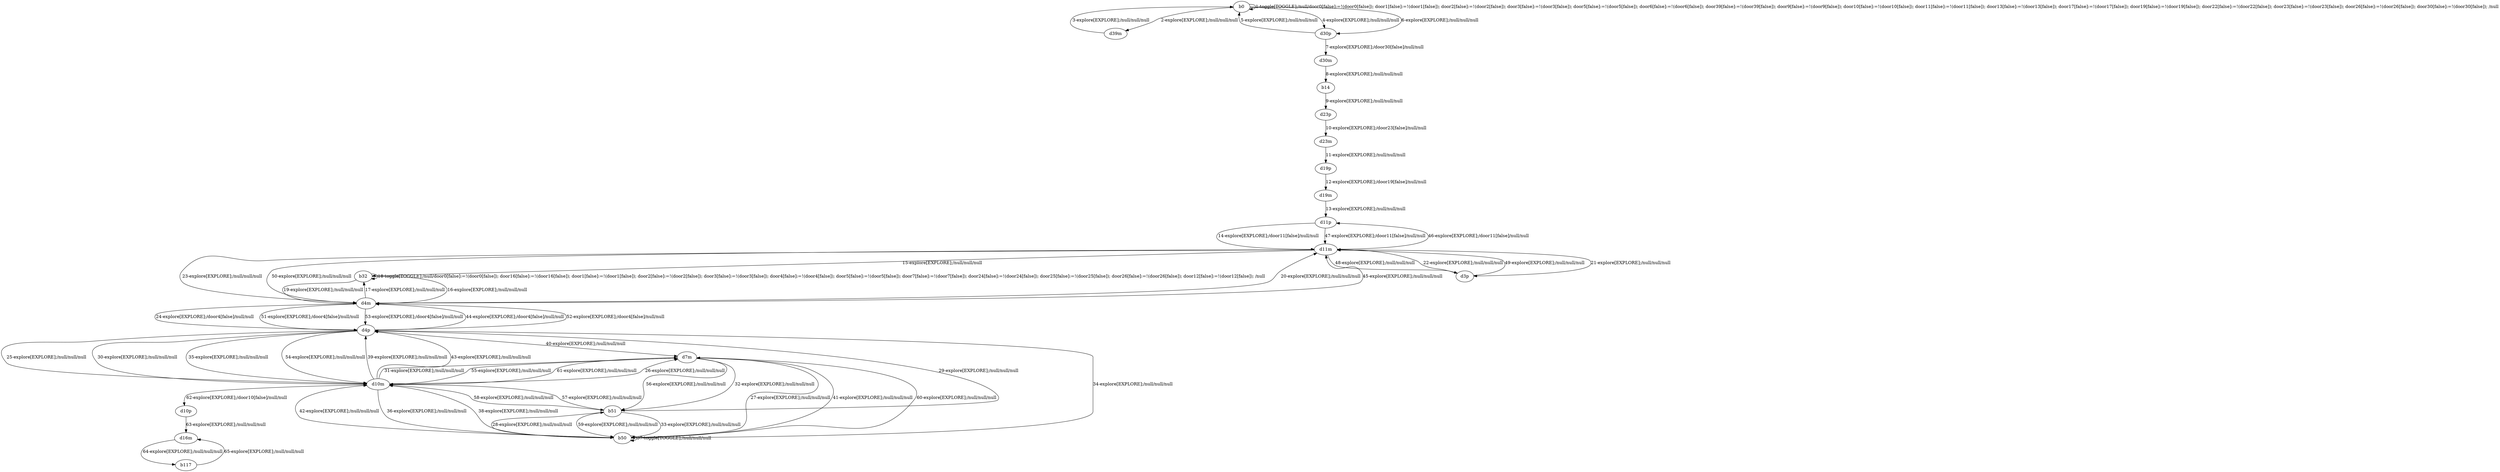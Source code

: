 # Total number of goals covered by this test: 1
# b117 --> d16m

digraph g {
"b0" -> "b0" [label = "1-toggle[TOGGLE];/null/door0[false]:=!(door0[false]); door1[false]:=!(door1[false]); door2[false]:=!(door2[false]); door3[false]:=!(door3[false]); door5[false]:=!(door5[false]); door6[false]:=!(door6[false]); door39[false]:=!(door39[false]); door9[false]:=!(door9[false]); door10[false]:=!(door10[false]); door11[false]:=!(door11[false]); door13[false]:=!(door13[false]); door17[false]:=!(door17[false]); door19[false]:=!(door19[false]); door22[false]:=!(door22[false]); door23[false]:=!(door23[false]); door26[false]:=!(door26[false]); door30[false]:=!(door30[false]); /null"];
"b0" -> "d39m" [label = "2-explore[EXPLORE];/null/null/null"];
"d39m" -> "b0" [label = "3-explore[EXPLORE];/null/null/null"];
"b0" -> "d30p" [label = "4-explore[EXPLORE];/null/null/null"];
"d30p" -> "b0" [label = "5-explore[EXPLORE];/null/null/null"];
"b0" -> "d30p" [label = "6-explore[EXPLORE];/null/null/null"];
"d30p" -> "d30m" [label = "7-explore[EXPLORE];/door30[false]/null/null"];
"d30m" -> "b14" [label = "8-explore[EXPLORE];/null/null/null"];
"b14" -> "d23p" [label = "9-explore[EXPLORE];/null/null/null"];
"d23p" -> "d23m" [label = "10-explore[EXPLORE];/door23[false]/null/null"];
"d23m" -> "d19p" [label = "11-explore[EXPLORE];/null/null/null"];
"d19p" -> "d19m" [label = "12-explore[EXPLORE];/door19[false]/null/null"];
"d19m" -> "d11p" [label = "13-explore[EXPLORE];/null/null/null"];
"d11p" -> "d11m" [label = "14-explore[EXPLORE];/door11[false]/null/null"];
"d11m" -> "b32" [label = "15-explore[EXPLORE];/null/null/null"];
"b32" -> "d4m" [label = "16-explore[EXPLORE];/null/null/null"];
"d4m" -> "b32" [label = "17-explore[EXPLORE];/null/null/null"];
"b32" -> "b32" [label = "18-toggle[TOGGLE];/null/door0[false]:=!(door0[false]); door16[false]:=!(door16[false]); door1[false]:=!(door1[false]); door2[false]:=!(door2[false]); door3[false]:=!(door3[false]); door4[false]:=!(door4[false]); door5[false]:=!(door5[false]); door7[false]:=!(door7[false]); door24[false]:=!(door24[false]); door25[false]:=!(door25[false]); door26[false]:=!(door26[false]); door12[false]:=!(door12[false]); /null"];
"b32" -> "d4m" [label = "19-explore[EXPLORE];/null/null/null"];
"d4m" -> "d11m" [label = "20-explore[EXPLORE];/null/null/null"];
"d11m" -> "d3p" [label = "21-explore[EXPLORE];/null/null/null"];
"d3p" -> "d11m" [label = "22-explore[EXPLORE];/null/null/null"];
"d11m" -> "d4m" [label = "23-explore[EXPLORE];/null/null/null"];
"d4m" -> "d4p" [label = "24-explore[EXPLORE];/door4[false]/null/null"];
"d4p" -> "d10m" [label = "25-explore[EXPLORE];/null/null/null"];
"d10m" -> "d7m" [label = "26-explore[EXPLORE];/null/null/null"];
"d7m" -> "b50" [label = "27-explore[EXPLORE];/null/null/null"];
"b50" -> "b51" [label = "28-explore[EXPLORE];/null/null/null"];
"b51" -> "d4p" [label = "29-explore[EXPLORE];/null/null/null"];
"d4p" -> "d10m" [label = "30-explore[EXPLORE];/null/null/null"];
"d10m" -> "d7m" [label = "31-explore[EXPLORE];/null/null/null"];
"d7m" -> "b51" [label = "32-explore[EXPLORE];/null/null/null"];
"b51" -> "b50" [label = "33-explore[EXPLORE];/null/null/null"];
"b50" -> "d4p" [label = "34-explore[EXPLORE];/null/null/null"];
"d4p" -> "d10m" [label = "35-explore[EXPLORE];/null/null/null"];
"d10m" -> "b50" [label = "36-explore[EXPLORE];/null/null/null"];
"b50" -> "b50" [label = "37-toggle[TOGGLE];/null/null/null"];
"b50" -> "d10m" [label = "38-explore[EXPLORE];/null/null/null"];
"d10m" -> "d4p" [label = "39-explore[EXPLORE];/null/null/null"];
"d4p" -> "d7m" [label = "40-explore[EXPLORE];/null/null/null"];
"d7m" -> "b50" [label = "41-explore[EXPLORE];/null/null/null"];
"b50" -> "d10m" [label = "42-explore[EXPLORE];/null/null/null"];
"d10m" -> "d4p" [label = "43-explore[EXPLORE];/null/null/null"];
"d4p" -> "d4m" [label = "44-explore[EXPLORE];/door4[false]/null/null"];
"d4m" -> "d11m" [label = "45-explore[EXPLORE];/null/null/null"];
"d11m" -> "d11p" [label = "46-explore[EXPLORE];/door11[false]/null/null"];
"d11p" -> "d11m" [label = "47-explore[EXPLORE];/door11[false]/null/null"];
"d11m" -> "d3p" [label = "48-explore[EXPLORE];/null/null/null"];
"d3p" -> "d11m" [label = "49-explore[EXPLORE];/null/null/null"];
"d11m" -> "d4m" [label = "50-explore[EXPLORE];/null/null/null"];
"d4m" -> "d4p" [label = "51-explore[EXPLORE];/door4[false]/null/null"];
"d4p" -> "d4m" [label = "52-explore[EXPLORE];/door4[false]/null/null"];
"d4m" -> "d4p" [label = "53-explore[EXPLORE];/door4[false]/null/null"];
"d4p" -> "d10m" [label = "54-explore[EXPLORE];/null/null/null"];
"d10m" -> "d7m" [label = "55-explore[EXPLORE];/null/null/null"];
"d7m" -> "b51" [label = "56-explore[EXPLORE];/null/null/null"];
"b51" -> "d10m" [label = "57-explore[EXPLORE];/null/null/null"];
"d10m" -> "b51" [label = "58-explore[EXPLORE];/null/null/null"];
"b51" -> "b50" [label = "59-explore[EXPLORE];/null/null/null"];
"b50" -> "d7m" [label = "60-explore[EXPLORE];/null/null/null"];
"d7m" -> "d10m" [label = "61-explore[EXPLORE];/null/null/null"];
"d10m" -> "d10p" [label = "62-explore[EXPLORE];/door10[false]/null/null"];
"d10p" -> "d16m" [label = "63-explore[EXPLORE];/null/null/null"];
"d16m" -> "b117" [label = "64-explore[EXPLORE];/null/null/null"];
"b117" -> "d16m" [label = "65-explore[EXPLORE];/null/null/null"];
}